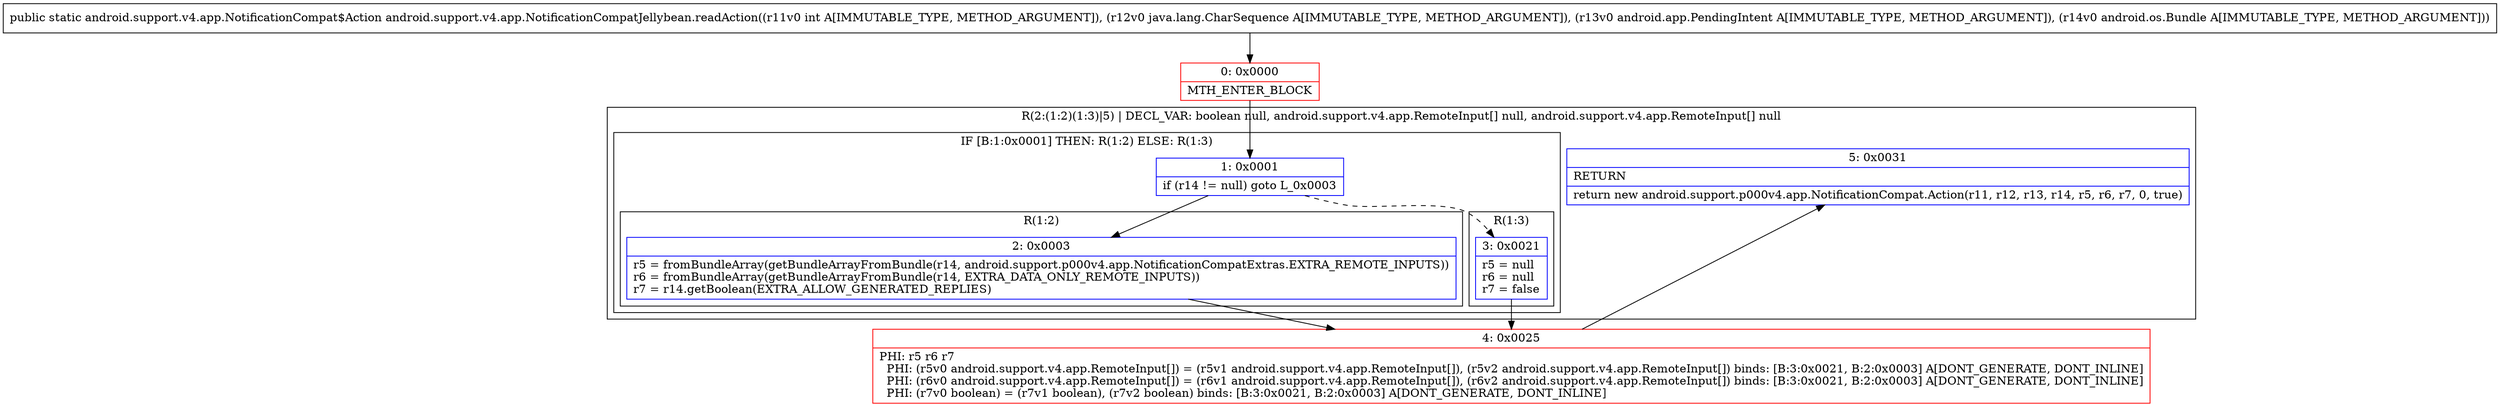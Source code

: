 digraph "CFG forandroid.support.v4.app.NotificationCompatJellybean.readAction(ILjava\/lang\/CharSequence;Landroid\/app\/PendingIntent;Landroid\/os\/Bundle;)Landroid\/support\/v4\/app\/NotificationCompat$Action;" {
subgraph cluster_Region_87357129 {
label = "R(2:(1:2)(1:3)|5) | DECL_VAR: boolean null, android.support.v4.app.RemoteInput[] null, android.support.v4.app.RemoteInput[] null\l";
node [shape=record,color=blue];
subgraph cluster_IfRegion_446575006 {
label = "IF [B:1:0x0001] THEN: R(1:2) ELSE: R(1:3)";
node [shape=record,color=blue];
Node_1 [shape=record,label="{1\:\ 0x0001|if (r14 != null) goto L_0x0003\l}"];
subgraph cluster_Region_1187222651 {
label = "R(1:2)";
node [shape=record,color=blue];
Node_2 [shape=record,label="{2\:\ 0x0003|r5 = fromBundleArray(getBundleArrayFromBundle(r14, android.support.p000v4.app.NotificationCompatExtras.EXTRA_REMOTE_INPUTS))\lr6 = fromBundleArray(getBundleArrayFromBundle(r14, EXTRA_DATA_ONLY_REMOTE_INPUTS))\lr7 = r14.getBoolean(EXTRA_ALLOW_GENERATED_REPLIES)\l}"];
}
subgraph cluster_Region_710213740 {
label = "R(1:3)";
node [shape=record,color=blue];
Node_3 [shape=record,label="{3\:\ 0x0021|r5 = null\lr6 = null\lr7 = false\l}"];
}
}
Node_5 [shape=record,label="{5\:\ 0x0031|RETURN\l|return new android.support.p000v4.app.NotificationCompat.Action(r11, r12, r13, r14, r5, r6, r7, 0, true)\l}"];
}
Node_0 [shape=record,color=red,label="{0\:\ 0x0000|MTH_ENTER_BLOCK\l}"];
Node_4 [shape=record,color=red,label="{4\:\ 0x0025|PHI: r5 r6 r7 \l  PHI: (r5v0 android.support.v4.app.RemoteInput[]) = (r5v1 android.support.v4.app.RemoteInput[]), (r5v2 android.support.v4.app.RemoteInput[]) binds: [B:3:0x0021, B:2:0x0003] A[DONT_GENERATE, DONT_INLINE]\l  PHI: (r6v0 android.support.v4.app.RemoteInput[]) = (r6v1 android.support.v4.app.RemoteInput[]), (r6v2 android.support.v4.app.RemoteInput[]) binds: [B:3:0x0021, B:2:0x0003] A[DONT_GENERATE, DONT_INLINE]\l  PHI: (r7v0 boolean) = (r7v1 boolean), (r7v2 boolean) binds: [B:3:0x0021, B:2:0x0003] A[DONT_GENERATE, DONT_INLINE]\l}"];
MethodNode[shape=record,label="{public static android.support.v4.app.NotificationCompat$Action android.support.v4.app.NotificationCompatJellybean.readAction((r11v0 int A[IMMUTABLE_TYPE, METHOD_ARGUMENT]), (r12v0 java.lang.CharSequence A[IMMUTABLE_TYPE, METHOD_ARGUMENT]), (r13v0 android.app.PendingIntent A[IMMUTABLE_TYPE, METHOD_ARGUMENT]), (r14v0 android.os.Bundle A[IMMUTABLE_TYPE, METHOD_ARGUMENT])) }"];
MethodNode -> Node_0;
Node_1 -> Node_2;
Node_1 -> Node_3[style=dashed];
Node_2 -> Node_4;
Node_3 -> Node_4;
Node_0 -> Node_1;
Node_4 -> Node_5;
}

